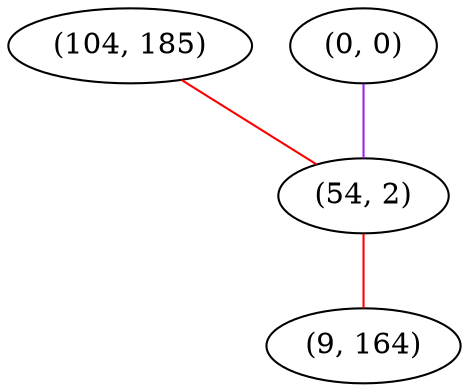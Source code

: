 graph "" {
"(104, 185)";
"(0, 0)";
"(54, 2)";
"(9, 164)";
"(104, 185)" -- "(54, 2)"  [color=red, key=0, weight=1];
"(0, 0)" -- "(54, 2)"  [color=purple, key=0, weight=4];
"(54, 2)" -- "(9, 164)"  [color=red, key=0, weight=1];
}
